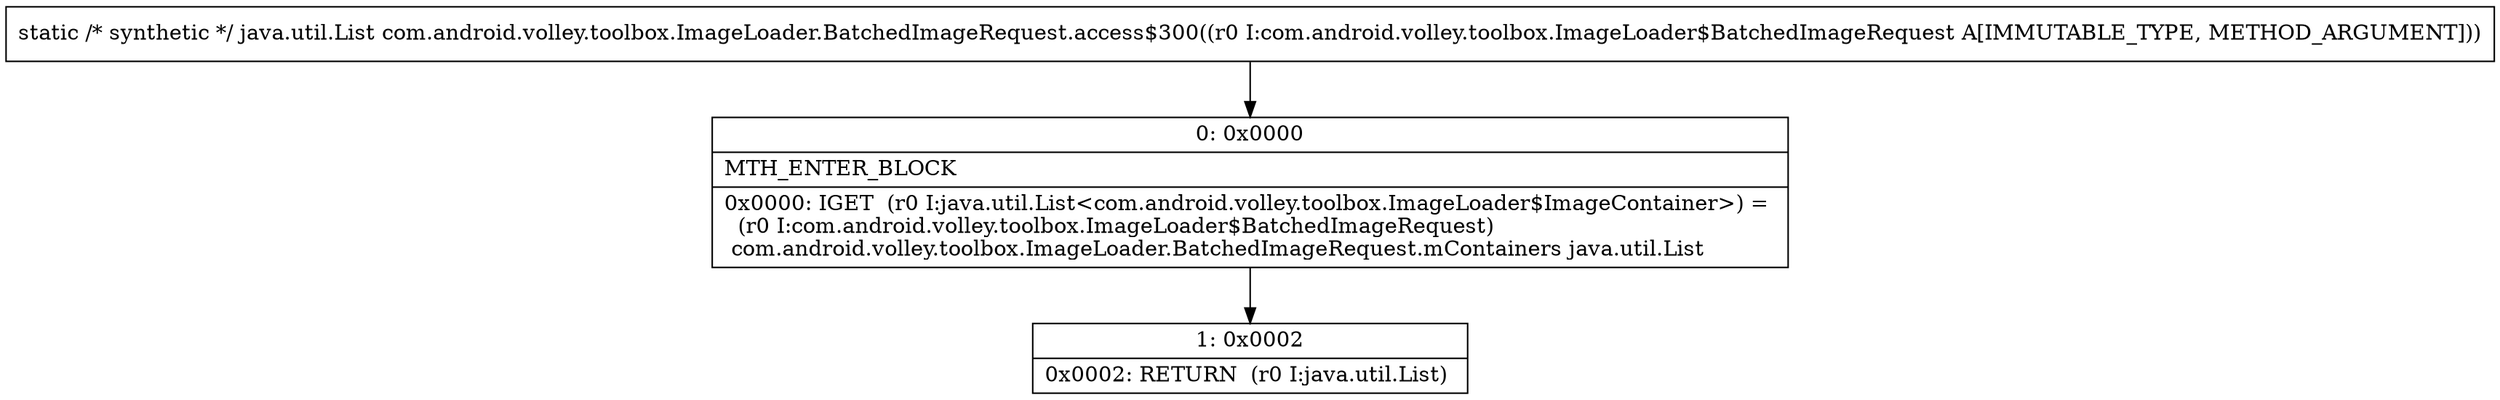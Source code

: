 digraph "CFG forcom.android.volley.toolbox.ImageLoader.BatchedImageRequest.access$300(Lcom\/android\/volley\/toolbox\/ImageLoader$BatchedImageRequest;)Ljava\/util\/List;" {
Node_0 [shape=record,label="{0\:\ 0x0000|MTH_ENTER_BLOCK\l|0x0000: IGET  (r0 I:java.util.List\<com.android.volley.toolbox.ImageLoader$ImageContainer\>) = \l  (r0 I:com.android.volley.toolbox.ImageLoader$BatchedImageRequest)\l com.android.volley.toolbox.ImageLoader.BatchedImageRequest.mContainers java.util.List \l}"];
Node_1 [shape=record,label="{1\:\ 0x0002|0x0002: RETURN  (r0 I:java.util.List) \l}"];
MethodNode[shape=record,label="{static \/* synthetic *\/ java.util.List com.android.volley.toolbox.ImageLoader.BatchedImageRequest.access$300((r0 I:com.android.volley.toolbox.ImageLoader$BatchedImageRequest A[IMMUTABLE_TYPE, METHOD_ARGUMENT])) }"];
MethodNode -> Node_0;
Node_0 -> Node_1;
}

